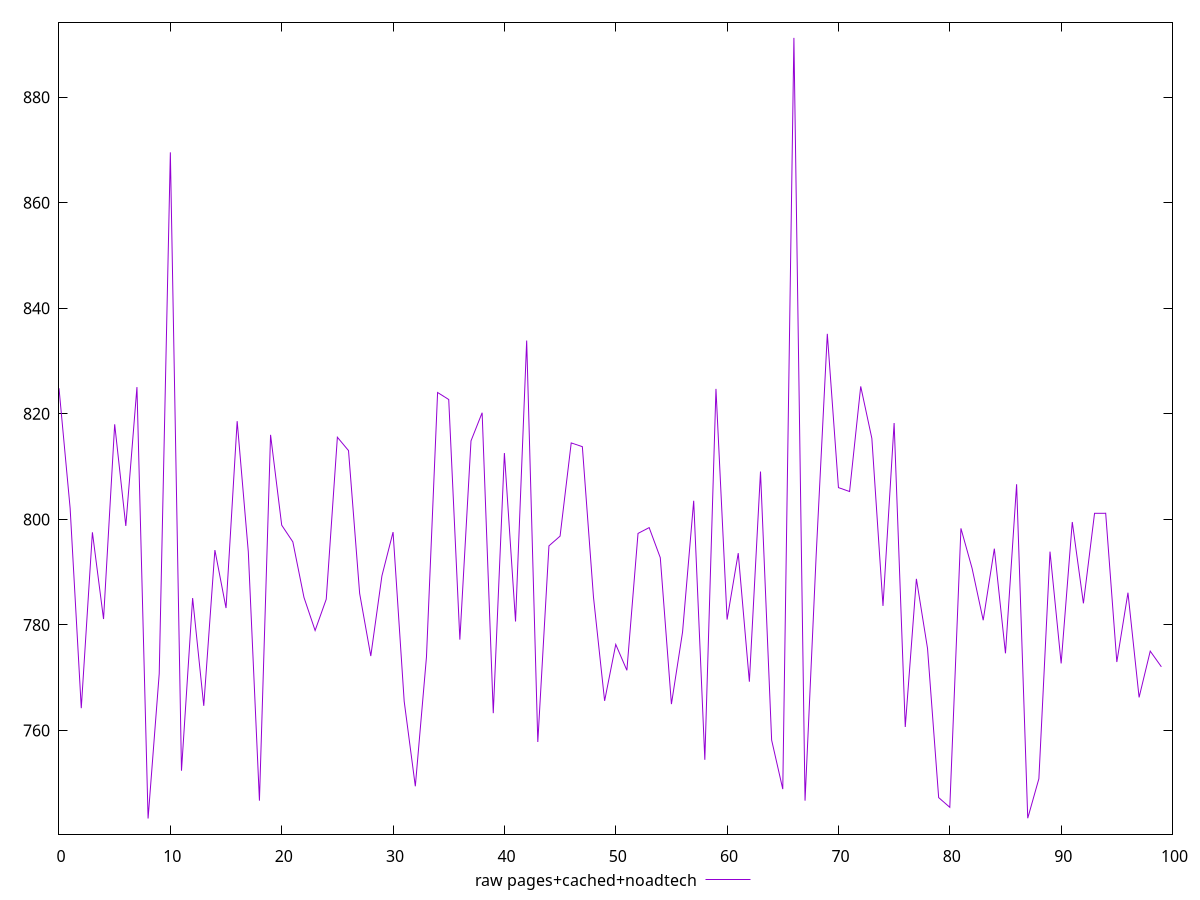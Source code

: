 $_rawPagesCachedNoadtech <<EOF
824.8519999999999
802.0960000000005
764.2319999999999
797.5519999999998
781.1200000000008
818.0240000000001
798.7639999999999
825.0719999999998
743.3200000000005
770.7640000000004
869.5600000000005
752.3800000000007
785.0920000000011
764.6720000000006
794.1879999999995
783.2040000000003
818.6200000000005
793.8719999999998
746.7040000000002
816.0200000000002
798.9080000000004
795.74
785.2200000000007
778.9480000000001
784.8760000000004
815.5680000000004
813.0400000000003
785.972000000001
774.1080000000003
789.2959999999997
797.5959999999997
765.5320000000008
749.4320000000009
773.9000000000003
824.048
822.7160000000001
777.2160000000013
814.8800000000002
820.2119999999993
763.2839999999999
812.5719999999994
780.6560000000011
833.8879999999999
757.8239999999996
794.9880000000003
796.8320000000001
814.492000000001
813.7840000000001
785.2680000000001
765.6160000000003
776.308
771.4040000000006
797.3439999999994
798.448000000001
792.7440000000001
765
778.6519999999998
803.5279999999998
754.4519999999999
824.7280000000006
781.0199999999998
793.6080000000002
769.248
809.0720000000003
758.1800000000005
748.8960000000013
891.2400000000005
746.6999999999999
793.2560000000003
835.16
806.0240000000003
805.2840000000015
825.2039999999997
815.3480000000005
783.6080000000002
818.2680000000004
760.664
788.7360000000006
775.5519999999999
747.2800000000008
745.444000000001
798.3000000000002
790.744
780.8920000000011
794.452
774.6240000000005
806.660000000001
743.3759999999999
750.864
793.8920000000002
772.7120000000001
799.504
784.0920000000011
801.156
801.1640000000003
772.9760000000006
786.1120000000004
766.2719999999999
775.0400000000002
772.0720000000001
EOF
set key outside below
set terminal pngcairo
set output "report_00005_2020-11-02T22-26-11.212Z/mainthread-work-breakdown/pages+cached+noadtech//raw.png"
set yrange [740.3616000000005:894.1984000000004]
plot $_rawPagesCachedNoadtech title "raw pages+cached+noadtech" with line ,